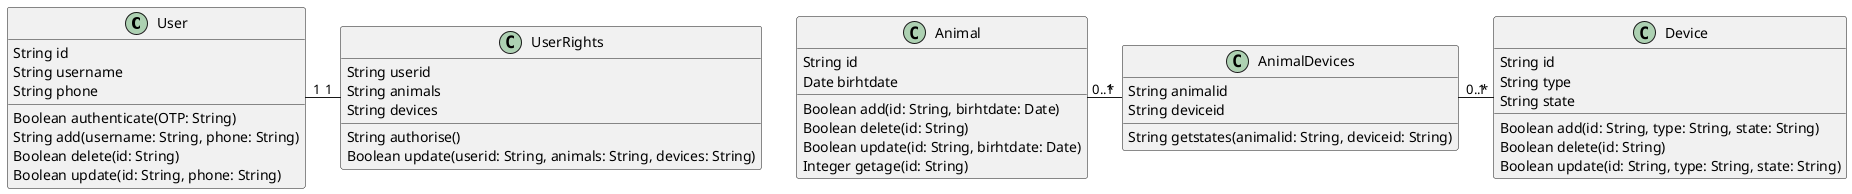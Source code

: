 @startuml Архитектура_АгроТех_Фермы_v1.0

Class User {
	String id 
	String username
	String phone 
	
	Boolean authenticate(OTP: String)
	String add(username: String, phone: String)
	Boolean delete(id: String)
	Boolean update(id: String, phone: String) 
}

Class UserRights {
	String userid 
	String animals
	String devices
	
	String authorise()
	Boolean update(userid: String, animals: String, devices: String) 
}

Class Animal {
	String id 
	Date birhtdate
	
	Boolean add(id: String, birhtdate: Date) 
	Boolean delete(id: String)
	Boolean update(id: String, birhtdate: Date)
	Integer getage(id: String) 
}

Class Device {
	String id
	String type
	String state
	
	Boolean add(id: String, type: String, state: String)
	Boolean delete(id: String)
	Boolean update(id: String, type: String, state: String)
}

Class AnimalDevices {
	String animalid
	String deviceid
	
	String getstates(animalid: String, deviceid: String)
}

User "1" - "1" UserRights
Animal "0..*" - "1" AnimalDevices 
AnimalDevices "0..*" - "1" Device

@enduml